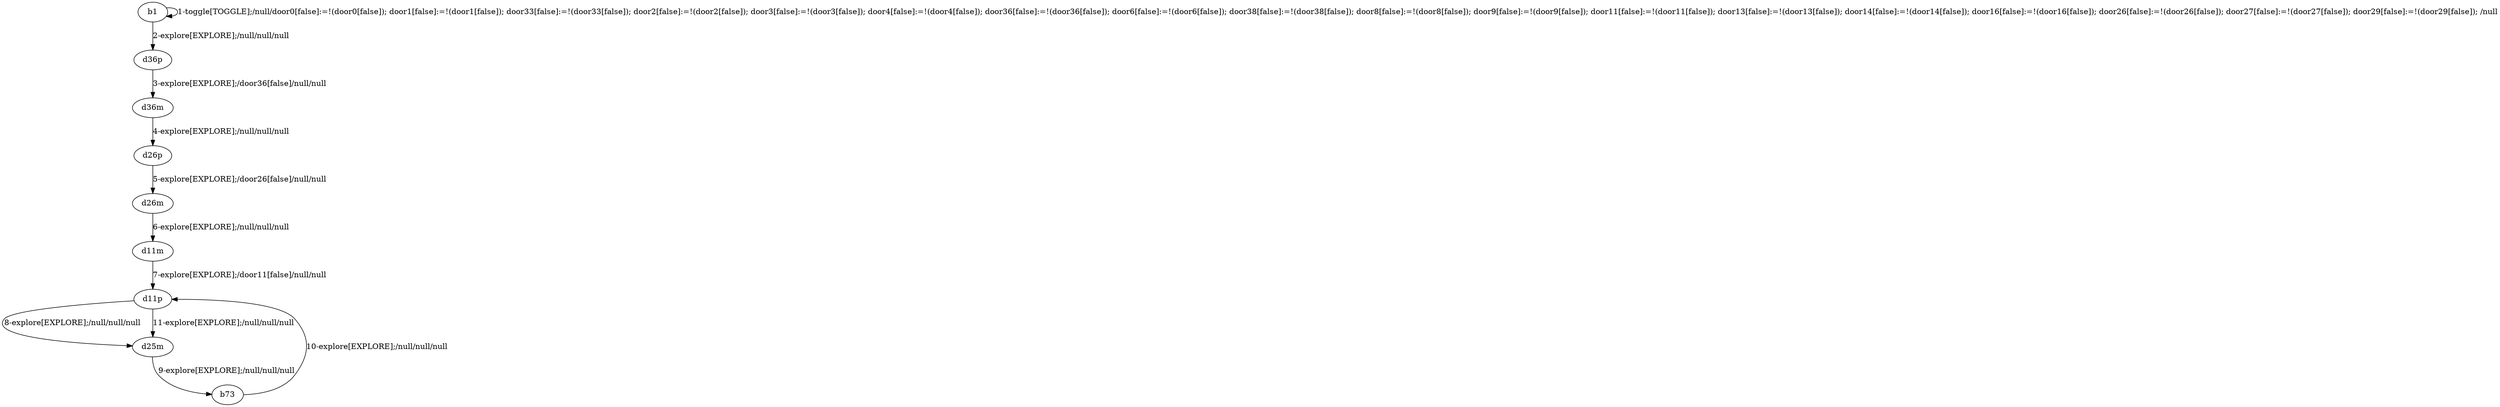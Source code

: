 # Total number of goals covered by this test: 1
# d25m --> b73

digraph g {
"b1" -> "b1" [label = "1-toggle[TOGGLE];/null/door0[false]:=!(door0[false]); door1[false]:=!(door1[false]); door33[false]:=!(door33[false]); door2[false]:=!(door2[false]); door3[false]:=!(door3[false]); door4[false]:=!(door4[false]); door36[false]:=!(door36[false]); door6[false]:=!(door6[false]); door38[false]:=!(door38[false]); door8[false]:=!(door8[false]); door9[false]:=!(door9[false]); door11[false]:=!(door11[false]); door13[false]:=!(door13[false]); door14[false]:=!(door14[false]); door16[false]:=!(door16[false]); door26[false]:=!(door26[false]); door27[false]:=!(door27[false]); door29[false]:=!(door29[false]); /null"];
"b1" -> "d36p" [label = "2-explore[EXPLORE];/null/null/null"];
"d36p" -> "d36m" [label = "3-explore[EXPLORE];/door36[false]/null/null"];
"d36m" -> "d26p" [label = "4-explore[EXPLORE];/null/null/null"];
"d26p" -> "d26m" [label = "5-explore[EXPLORE];/door26[false]/null/null"];
"d26m" -> "d11m" [label = "6-explore[EXPLORE];/null/null/null"];
"d11m" -> "d11p" [label = "7-explore[EXPLORE];/door11[false]/null/null"];
"d11p" -> "d25m" [label = "8-explore[EXPLORE];/null/null/null"];
"d25m" -> "b73" [label = "9-explore[EXPLORE];/null/null/null"];
"b73" -> "d11p" [label = "10-explore[EXPLORE];/null/null/null"];
"d11p" -> "d25m" [label = "11-explore[EXPLORE];/null/null/null"];
}